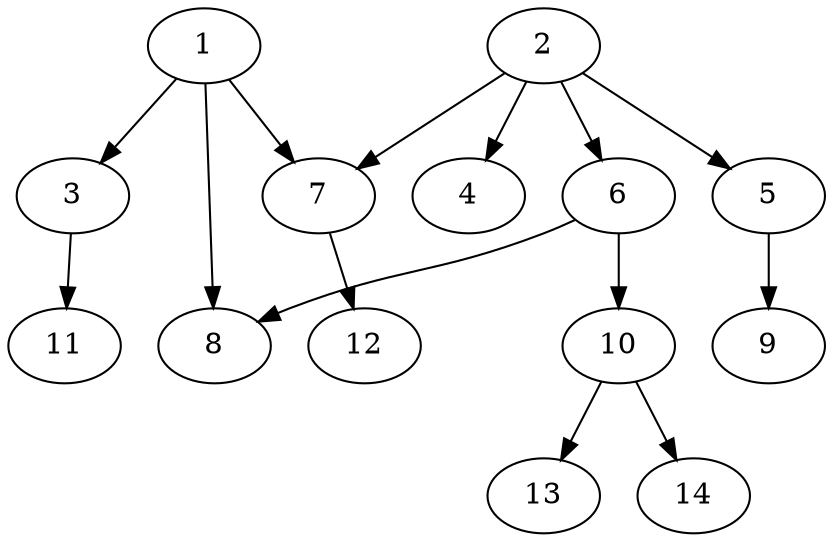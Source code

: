 // DAG automatically generated by daggen at Fri May 24 12:58:21 2024
// daggen-master/daggen -n 14 --fat 0.5 --density 0.5 --regular 0.5 --jump 2 --minalpha 20 --maxalpha 50 --dot -o dags_dot_14/sim_3.dot 
digraph G {
  1 [size="27845423364", alpha="35.72"]
  1 -> 3 [size ="134217728"]
  1 -> 7 [size ="134217728"]
  1 -> 8 [size ="134217728"]
  2 [size="104665665194", alpha="37.10"]
  2 -> 4 [size ="75497472"]
  2 -> 5 [size ="75497472"]
  2 -> 6 [size ="75497472"]
  2 -> 7 [size ="75497472"]
  3 [size="8910006396", alpha="42.24"]
  3 -> 11 [size ="536870912"]
  4 [size="26028749848", alpha="47.12"]
  5 [size="38156324770", alpha="39.42"]
  5 -> 9 [size ="679477248"]
  6 [size="11863374405", alpha="46.50"]
  6 -> 8 [size ="209715200"]
  6 -> 10 [size ="209715200"]
  7 [size="502206978468", alpha="35.03"]
  7 -> 12 [size ="536870912"]
  8 [size="17063988948", alpha="22.79"]
  9 [size="136246802520", alpha="33.05"]
  10 [size="17377361523", alpha="27.78"]
  10 -> 13 [size ="301989888"]
  10 -> 14 [size ="301989888"]
  11 [size="8589934592", alpha="37.99"]
  12 [size="1068932146", alpha="20.52"]
  13 [size="822508005081", alpha="29.33"]
  14 [size="134217728000", alpha="23.41"]
}
